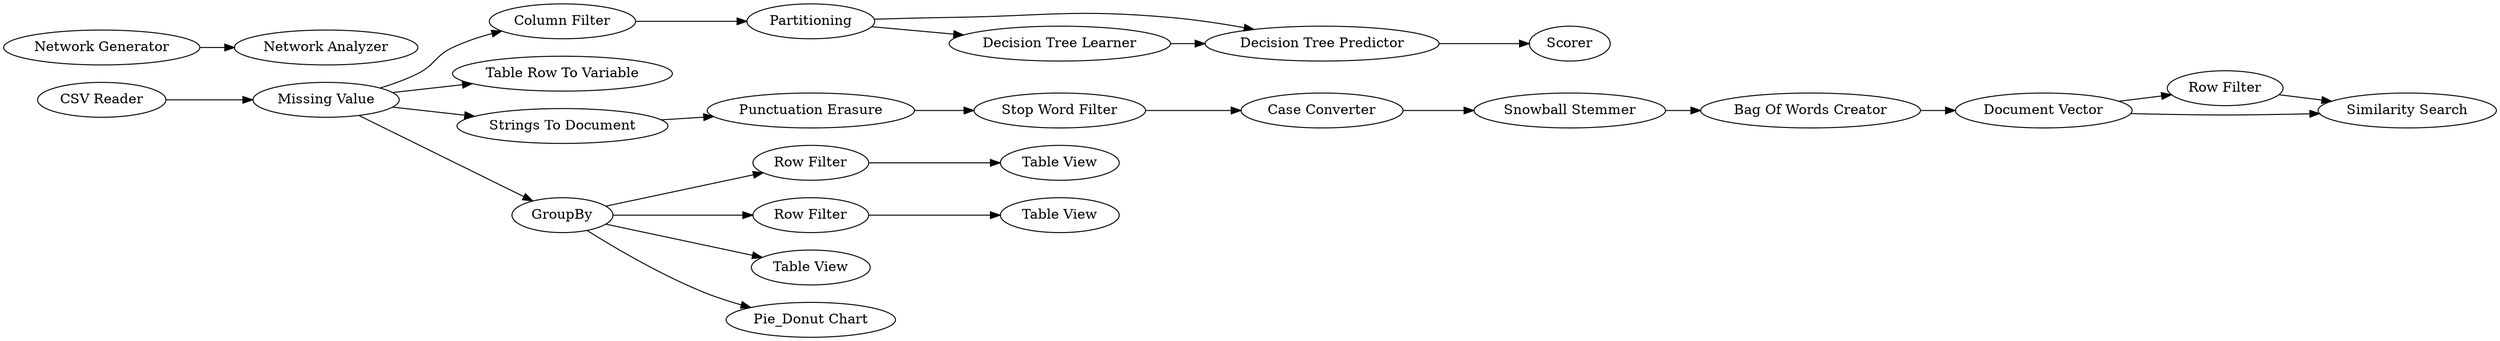digraph {
	72 -> 78
	70 -> 15
	78 -> 79
	81 -> 80
	70 -> 10
	70 -> 7
	17 -> 65
	77 -> 72
	11 -> 12
	70 -> 3
	76 -> 77
	15 -> 17
	82 -> 83
	64 -> 65
	78 -> 73
	3 -> 81
	3 -> 6
	75 -> 76
	65 -> 69
	2 -> 70
	3 -> 71
	74 -> 75
	79 -> 73
	17 -> 64
	7 -> 74
	3 -> 82
	7 [label="Strings To Document"]
	79 [label="Row Filter"]
	74 [label="Punctuation Erasure"]
	17 [label=Partitioning]
	3 [label=GroupBy]
	78 [label="Document Vector"]
	64 [label="Decision Tree Learner"]
	6 [label="Table View"]
	15 [label="Column Filter"]
	10 [label="Table Row To Variable"]
	12 [label="Network Analyzer"]
	75 [label="Stop Word Filter"]
	11 [label="Network Generator"]
	72 [label="Bag Of Words Creator"]
	76 [label="Case Converter"]
	77 [label="Snowball Stemmer"]
	83 [label="Table View"]
	81 [label="Row Filter"]
	70 [label="Missing Value"]
	82 [label="Row Filter"]
	71 [label="Pie_Donut Chart"]
	65 [label="Decision Tree Predictor"]
	69 [label=Scorer]
	80 [label="Table View"]
	73 [label="Similarity Search"]
	2 [label="CSV Reader"]
	rankdir=LR
}
